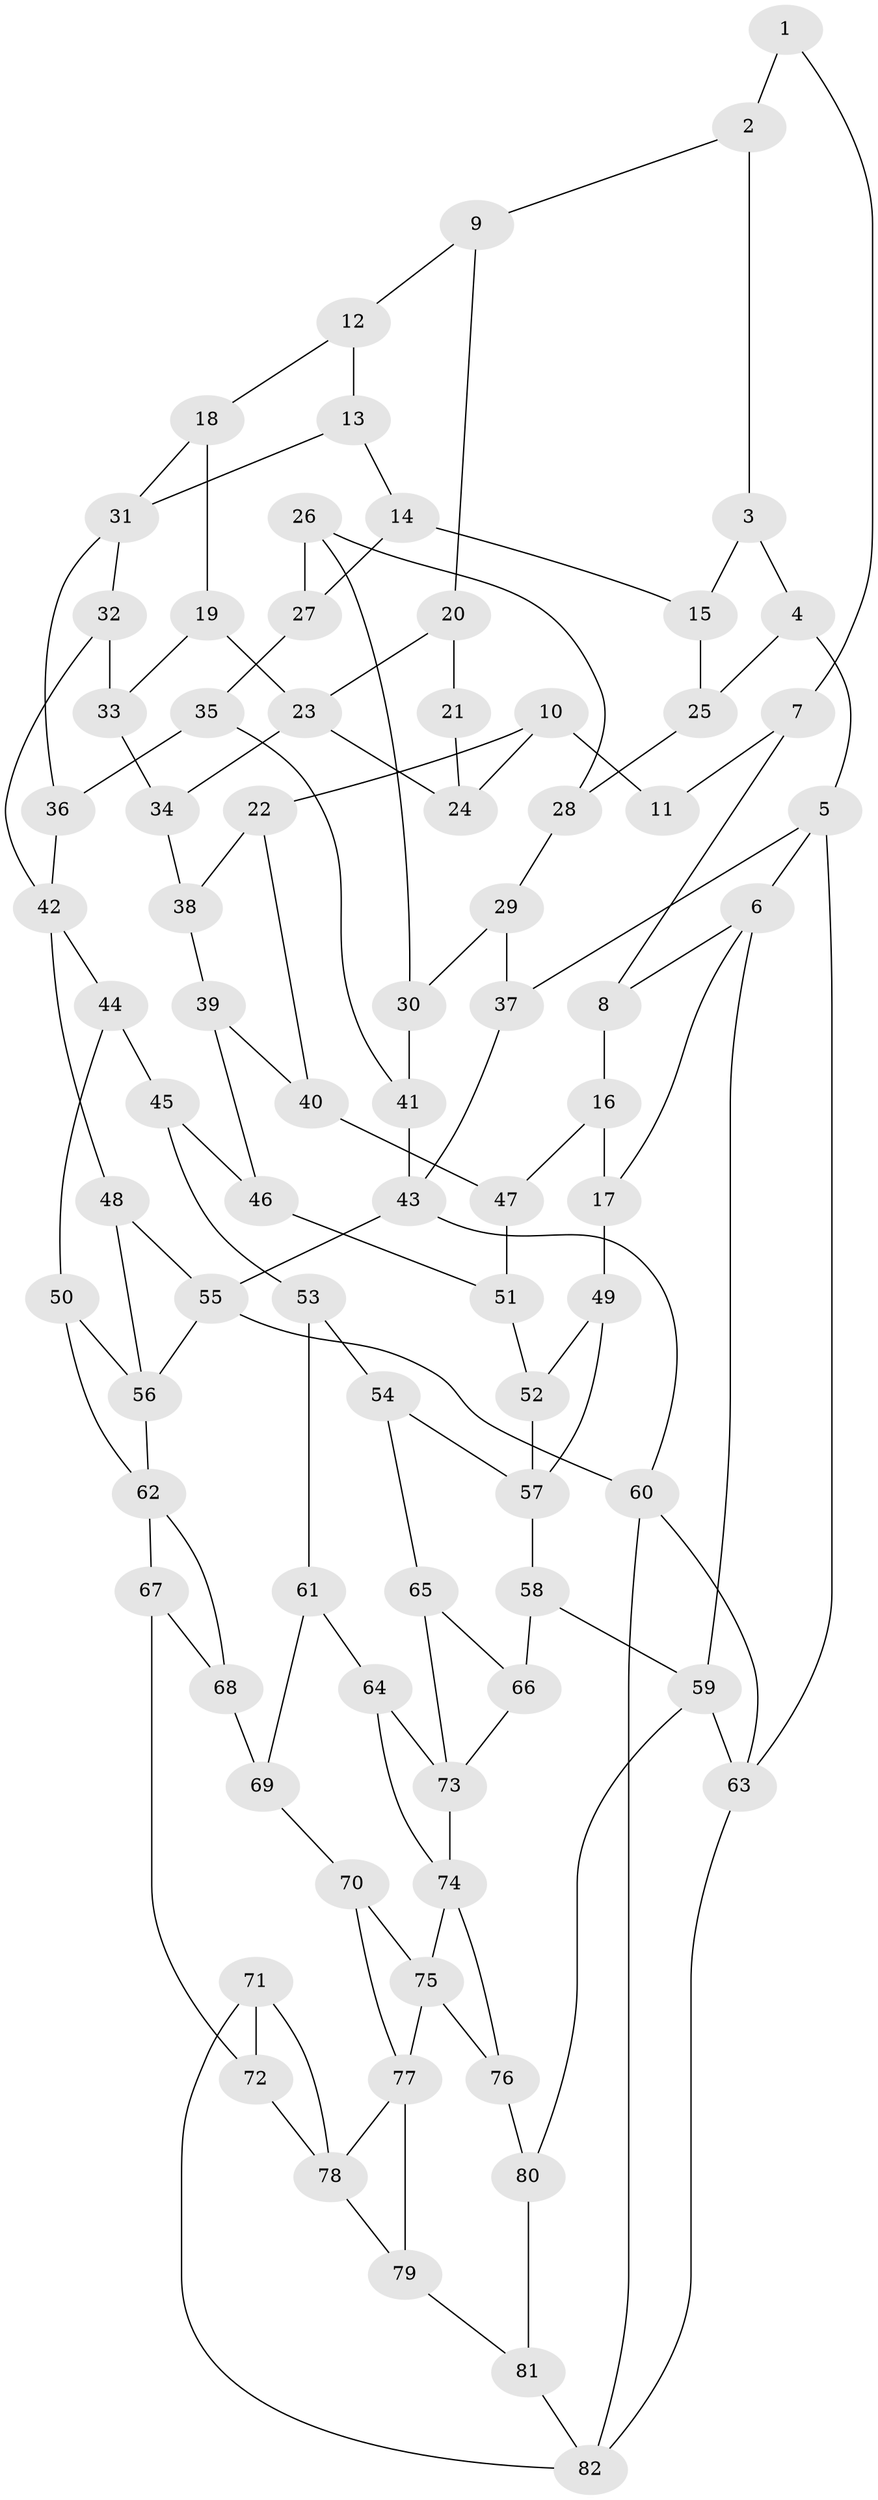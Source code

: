 // original degree distribution, {3: 0.017241379310344827, 5: 0.5, 6: 0.23275862068965517, 4: 0.25}
// Generated by graph-tools (version 1.1) at 2025/38/03/04/25 23:38:37]
// undirected, 82 vertices, 131 edges
graph export_dot {
  node [color=gray90,style=filled];
  1;
  2;
  3;
  4;
  5;
  6;
  7;
  8;
  9;
  10;
  11;
  12;
  13;
  14;
  15;
  16;
  17;
  18;
  19;
  20;
  21;
  22;
  23;
  24;
  25;
  26;
  27;
  28;
  29;
  30;
  31;
  32;
  33;
  34;
  35;
  36;
  37;
  38;
  39;
  40;
  41;
  42;
  43;
  44;
  45;
  46;
  47;
  48;
  49;
  50;
  51;
  52;
  53;
  54;
  55;
  56;
  57;
  58;
  59;
  60;
  61;
  62;
  63;
  64;
  65;
  66;
  67;
  68;
  69;
  70;
  71;
  72;
  73;
  74;
  75;
  76;
  77;
  78;
  79;
  80;
  81;
  82;
  1 -- 2 [weight=1.0];
  1 -- 7 [weight=1.0];
  2 -- 3 [weight=1.0];
  2 -- 9 [weight=1.0];
  3 -- 4 [weight=1.0];
  3 -- 15 [weight=1.0];
  4 -- 5 [weight=1.0];
  4 -- 25 [weight=1.0];
  5 -- 6 [weight=1.0];
  5 -- 37 [weight=1.0];
  5 -- 63 [weight=1.0];
  6 -- 8 [weight=1.0];
  6 -- 17 [weight=1.0];
  6 -- 59 [weight=1.0];
  7 -- 8 [weight=1.0];
  7 -- 11 [weight=2.0];
  8 -- 16 [weight=1.0];
  9 -- 12 [weight=1.0];
  9 -- 20 [weight=1.0];
  10 -- 11 [weight=1.0];
  10 -- 22 [weight=1.0];
  10 -- 24 [weight=1.0];
  12 -- 13 [weight=1.0];
  12 -- 18 [weight=1.0];
  13 -- 14 [weight=1.0];
  13 -- 31 [weight=1.0];
  14 -- 15 [weight=1.0];
  14 -- 27 [weight=1.0];
  15 -- 25 [weight=1.0];
  16 -- 17 [weight=1.0];
  16 -- 47 [weight=1.0];
  17 -- 49 [weight=1.0];
  18 -- 19 [weight=1.0];
  18 -- 31 [weight=1.0];
  19 -- 23 [weight=1.0];
  19 -- 33 [weight=1.0];
  20 -- 21 [weight=2.0];
  20 -- 23 [weight=1.0];
  21 -- 24 [weight=2.0];
  22 -- 38 [weight=1.0];
  22 -- 40 [weight=1.0];
  23 -- 24 [weight=1.0];
  23 -- 34 [weight=1.0];
  25 -- 28 [weight=2.0];
  26 -- 27 [weight=1.0];
  26 -- 28 [weight=1.0];
  26 -- 30 [weight=1.0];
  27 -- 35 [weight=1.0];
  28 -- 29 [weight=1.0];
  29 -- 30 [weight=1.0];
  29 -- 37 [weight=2.0];
  30 -- 41 [weight=1.0];
  31 -- 32 [weight=1.0];
  31 -- 36 [weight=1.0];
  32 -- 33 [weight=1.0];
  32 -- 42 [weight=1.0];
  33 -- 34 [weight=1.0];
  34 -- 38 [weight=2.0];
  35 -- 36 [weight=1.0];
  35 -- 41 [weight=1.0];
  36 -- 42 [weight=1.0];
  37 -- 43 [weight=1.0];
  38 -- 39 [weight=1.0];
  39 -- 40 [weight=1.0];
  39 -- 46 [weight=1.0];
  40 -- 47 [weight=2.0];
  41 -- 43 [weight=1.0];
  42 -- 44 [weight=1.0];
  42 -- 48 [weight=1.0];
  43 -- 55 [weight=1.0];
  43 -- 60 [weight=1.0];
  44 -- 45 [weight=1.0];
  44 -- 50 [weight=1.0];
  45 -- 46 [weight=1.0];
  45 -- 53 [weight=1.0];
  46 -- 51 [weight=1.0];
  47 -- 51 [weight=1.0];
  48 -- 55 [weight=1.0];
  48 -- 56 [weight=1.0];
  49 -- 52 [weight=1.0];
  49 -- 57 [weight=1.0];
  50 -- 56 [weight=1.0];
  50 -- 62 [weight=1.0];
  51 -- 52 [weight=2.0];
  52 -- 57 [weight=1.0];
  53 -- 54 [weight=1.0];
  53 -- 61 [weight=1.0];
  54 -- 57 [weight=1.0];
  54 -- 65 [weight=2.0];
  55 -- 56 [weight=1.0];
  55 -- 60 [weight=1.0];
  56 -- 62 [weight=1.0];
  57 -- 58 [weight=1.0];
  58 -- 59 [weight=1.0];
  58 -- 66 [weight=1.0];
  59 -- 63 [weight=1.0];
  59 -- 80 [weight=1.0];
  60 -- 63 [weight=1.0];
  60 -- 82 [weight=1.0];
  61 -- 64 [weight=1.0];
  61 -- 69 [weight=1.0];
  62 -- 67 [weight=1.0];
  62 -- 68 [weight=1.0];
  63 -- 82 [weight=1.0];
  64 -- 73 [weight=1.0];
  64 -- 74 [weight=1.0];
  65 -- 66 [weight=1.0];
  65 -- 73 [weight=1.0];
  66 -- 73 [weight=1.0];
  67 -- 68 [weight=1.0];
  67 -- 72 [weight=1.0];
  68 -- 69 [weight=2.0];
  69 -- 70 [weight=1.0];
  70 -- 75 [weight=1.0];
  70 -- 77 [weight=1.0];
  71 -- 72 [weight=1.0];
  71 -- 78 [weight=1.0];
  71 -- 82 [weight=1.0];
  72 -- 78 [weight=1.0];
  73 -- 74 [weight=1.0];
  74 -- 75 [weight=1.0];
  74 -- 76 [weight=1.0];
  75 -- 76 [weight=1.0];
  75 -- 77 [weight=1.0];
  76 -- 80 [weight=1.0];
  77 -- 78 [weight=1.0];
  77 -- 79 [weight=1.0];
  78 -- 79 [weight=1.0];
  79 -- 81 [weight=1.0];
  80 -- 81 [weight=1.0];
  81 -- 82 [weight=1.0];
}
